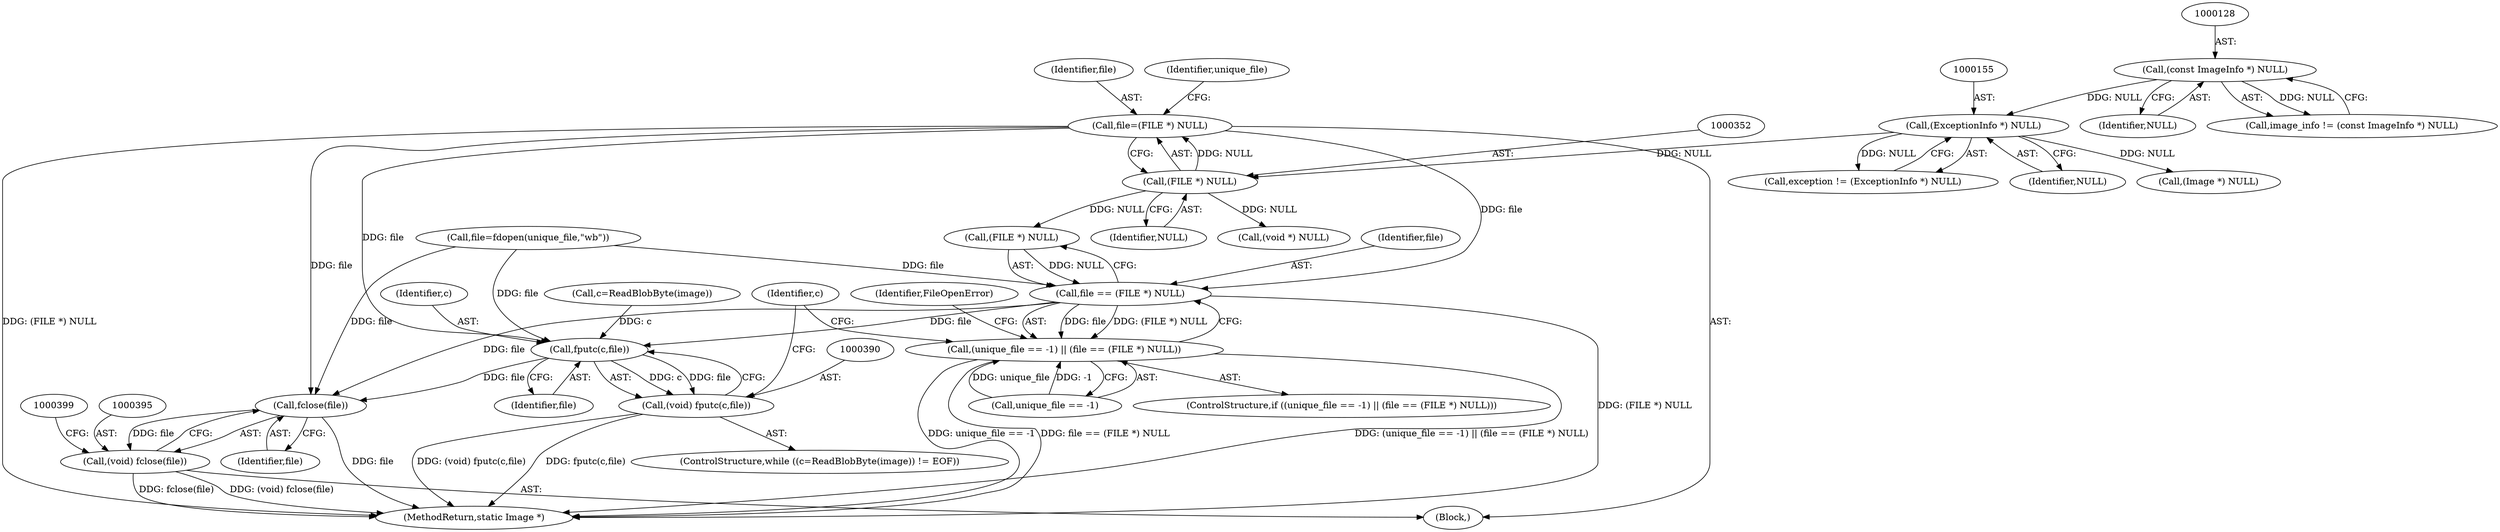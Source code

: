 digraph "1_ImageMagick_6b6bff054d569a77973f2140c0e86366e6168a6c@pointer" {
"1000349" [label="(Call,file=(FILE *) NULL)"];
"1000351" [label="(Call,(FILE *) NULL)"];
"1000154" [label="(Call,(ExceptionInfo *) NULL)"];
"1000127" [label="(Call,(const ImageInfo *) NULL)"];
"1000374" [label="(Call,file == (FILE *) NULL)"];
"1000369" [label="(Call,(unique_file == -1) || (file == (FILE *) NULL))"];
"1000391" [label="(Call,fputc(c,file))"];
"1000389" [label="(Call,(void) fputc(c,file))"];
"1000396" [label="(Call,fclose(file))"];
"1000394" [label="(Call,(void) fclose(file))"];
"1000185" [label="(Call,(Image *) NULL)"];
"1000374" [label="(Call,file == (FILE *) NULL)"];
"1000382" [label="(ControlStructure,while ((c=ReadBlobByte(image)) != EOF))"];
"1000129" [label="(Identifier,NULL)"];
"1000397" [label="(Identifier,file)"];
"1000156" [label="(Identifier,NULL)"];
"1000370" [label="(Call,unique_file == -1)"];
"1000393" [label="(Identifier,file)"];
"1000392" [label="(Identifier,c)"];
"1000384" [label="(Call,c=ReadBlobByte(image))"];
"1000127" [label="(Call,(const ImageInfo *) NULL)"];
"1000376" [label="(Call,(FILE *) NULL)"];
"1000394" [label="(Call,(void) fclose(file))"];
"1000125" [label="(Call,image_info != (const ImageInfo *) NULL)"];
"1000154" [label="(Call,(ExceptionInfo *) NULL)"];
"1000391" [label="(Call,fputc(c,file))"];
"1000396" [label="(Call,fclose(file))"];
"1000412" [label="(Call,(void *) NULL)"];
"1000363" [label="(Call,file=fdopen(unique_file,\"wb\"))"];
"1000389" [label="(Call,(void) fputc(c,file))"];
"1000350" [label="(Identifier,file)"];
"1000385" [label="(Identifier,c)"];
"1000349" [label="(Call,file=(FILE *) NULL)"];
"1000369" [label="(Call,(unique_file == -1) || (file == (FILE *) NULL))"];
"1000375" [label="(Identifier,file)"];
"1000355" [label="(Identifier,unique_file)"];
"1000152" [label="(Call,exception != (ExceptionInfo *) NULL)"];
"1000353" [label="(Identifier,NULL)"];
"1000380" [label="(Identifier,FileOpenError)"];
"1000106" [label="(Block,)"];
"1000513" [label="(MethodReturn,static Image *)"];
"1000351" [label="(Call,(FILE *) NULL)"];
"1000368" [label="(ControlStructure,if ((unique_file == -1) || (file == (FILE *) NULL)))"];
"1000349" -> "1000106"  [label="AST: "];
"1000349" -> "1000351"  [label="CFG: "];
"1000350" -> "1000349"  [label="AST: "];
"1000351" -> "1000349"  [label="AST: "];
"1000355" -> "1000349"  [label="CFG: "];
"1000349" -> "1000513"  [label="DDG: (FILE *) NULL"];
"1000351" -> "1000349"  [label="DDG: NULL"];
"1000349" -> "1000374"  [label="DDG: file"];
"1000349" -> "1000391"  [label="DDG: file"];
"1000349" -> "1000396"  [label="DDG: file"];
"1000351" -> "1000353"  [label="CFG: "];
"1000352" -> "1000351"  [label="AST: "];
"1000353" -> "1000351"  [label="AST: "];
"1000154" -> "1000351"  [label="DDG: NULL"];
"1000351" -> "1000376"  [label="DDG: NULL"];
"1000351" -> "1000412"  [label="DDG: NULL"];
"1000154" -> "1000152"  [label="AST: "];
"1000154" -> "1000156"  [label="CFG: "];
"1000155" -> "1000154"  [label="AST: "];
"1000156" -> "1000154"  [label="AST: "];
"1000152" -> "1000154"  [label="CFG: "];
"1000154" -> "1000152"  [label="DDG: NULL"];
"1000127" -> "1000154"  [label="DDG: NULL"];
"1000154" -> "1000185"  [label="DDG: NULL"];
"1000127" -> "1000125"  [label="AST: "];
"1000127" -> "1000129"  [label="CFG: "];
"1000128" -> "1000127"  [label="AST: "];
"1000129" -> "1000127"  [label="AST: "];
"1000125" -> "1000127"  [label="CFG: "];
"1000127" -> "1000125"  [label="DDG: NULL"];
"1000374" -> "1000369"  [label="AST: "];
"1000374" -> "1000376"  [label="CFG: "];
"1000375" -> "1000374"  [label="AST: "];
"1000376" -> "1000374"  [label="AST: "];
"1000369" -> "1000374"  [label="CFG: "];
"1000374" -> "1000513"  [label="DDG: (FILE *) NULL"];
"1000374" -> "1000369"  [label="DDG: file"];
"1000374" -> "1000369"  [label="DDG: (FILE *) NULL"];
"1000363" -> "1000374"  [label="DDG: file"];
"1000376" -> "1000374"  [label="DDG: NULL"];
"1000374" -> "1000391"  [label="DDG: file"];
"1000374" -> "1000396"  [label="DDG: file"];
"1000369" -> "1000368"  [label="AST: "];
"1000369" -> "1000370"  [label="CFG: "];
"1000370" -> "1000369"  [label="AST: "];
"1000380" -> "1000369"  [label="CFG: "];
"1000385" -> "1000369"  [label="CFG: "];
"1000369" -> "1000513"  [label="DDG: (unique_file == -1) || (file == (FILE *) NULL)"];
"1000369" -> "1000513"  [label="DDG: unique_file == -1"];
"1000369" -> "1000513"  [label="DDG: file == (FILE *) NULL"];
"1000370" -> "1000369"  [label="DDG: unique_file"];
"1000370" -> "1000369"  [label="DDG: -1"];
"1000391" -> "1000389"  [label="AST: "];
"1000391" -> "1000393"  [label="CFG: "];
"1000392" -> "1000391"  [label="AST: "];
"1000393" -> "1000391"  [label="AST: "];
"1000389" -> "1000391"  [label="CFG: "];
"1000391" -> "1000389"  [label="DDG: c"];
"1000391" -> "1000389"  [label="DDG: file"];
"1000384" -> "1000391"  [label="DDG: c"];
"1000363" -> "1000391"  [label="DDG: file"];
"1000391" -> "1000396"  [label="DDG: file"];
"1000389" -> "1000382"  [label="AST: "];
"1000390" -> "1000389"  [label="AST: "];
"1000385" -> "1000389"  [label="CFG: "];
"1000389" -> "1000513"  [label="DDG: (void) fputc(c,file)"];
"1000389" -> "1000513"  [label="DDG: fputc(c,file)"];
"1000396" -> "1000394"  [label="AST: "];
"1000396" -> "1000397"  [label="CFG: "];
"1000397" -> "1000396"  [label="AST: "];
"1000394" -> "1000396"  [label="CFG: "];
"1000396" -> "1000513"  [label="DDG: file"];
"1000396" -> "1000394"  [label="DDG: file"];
"1000363" -> "1000396"  [label="DDG: file"];
"1000394" -> "1000106"  [label="AST: "];
"1000395" -> "1000394"  [label="AST: "];
"1000399" -> "1000394"  [label="CFG: "];
"1000394" -> "1000513"  [label="DDG: fclose(file)"];
"1000394" -> "1000513"  [label="DDG: (void) fclose(file)"];
}

